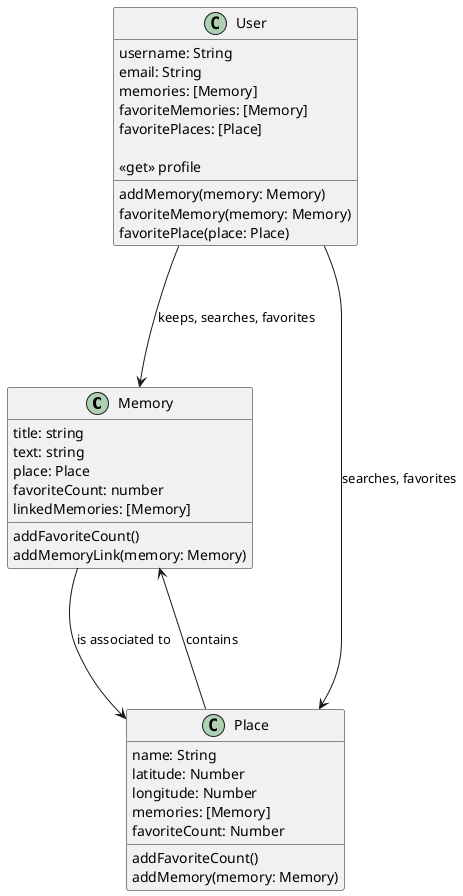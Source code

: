 @startuml Class Diagram

class Memory {
  title: string
  text: string
  place: Place
  favoriteCount: number
  linkedMemories: [Memory]

  addFavoriteCount()
  addMemoryLink(memory: Memory)
}

class Place {
  name: String
  latitude: Number
  longitude: Number
  memories: [Memory]
  favoriteCount: Number

  addFavoriteCount()
  addMemory(memory: Memory)
}

class User {
  username: String
  email: String
  memories: [Memory]
  favoriteMemories: [Memory]
  favoritePlaces: [Place]

  <<get>> profile
  addMemory(memory: Memory)
  favoriteMemory(memory: Memory)
  favoritePlace(place: Place)
}

Place ---> Memory : contains
Memory ---> Place : is associated to
User ---> Memory : keeps, searches, favorites
User ---> Place : searches, favorites

@enduml